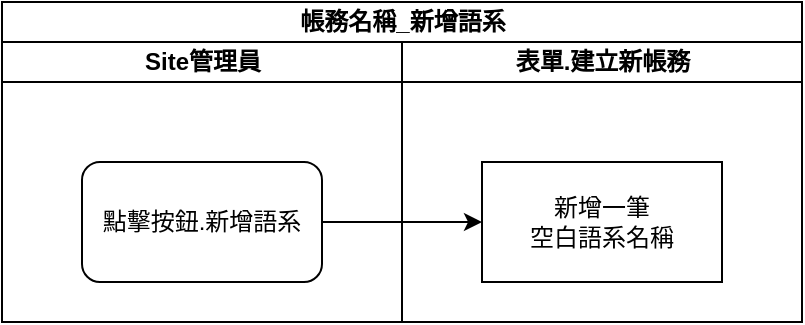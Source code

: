<mxfile version="13.6.2" type="device"><diagram id="1oJ0urqNyTo2K4nA9cEf" name="第1頁"><mxGraphModel dx="1086" dy="806" grid="1" gridSize="10" guides="1" tooltips="1" connect="1" arrows="1" fold="1" page="1" pageScale="1" pageWidth="827" pageHeight="1169" math="0" shadow="0"><root><mxCell id="0"/><mxCell id="1" parent="0"/><mxCell id="D_qFLfiCtqIIBhIxInJf-1" value="帳務名稱_新增語系" style="swimlane;html=1;childLayout=stackLayout;resizeParent=1;resizeParentMax=0;startSize=20;" parent="1" vertex="1"><mxGeometry x="80" y="40" width="400" height="160" as="geometry"/></mxCell><mxCell id="D_qFLfiCtqIIBhIxInJf-2" value="Site管理員" style="swimlane;html=1;startSize=20;" parent="D_qFLfiCtqIIBhIxInJf-1" vertex="1"><mxGeometry y="20" width="200" height="140" as="geometry"/></mxCell><mxCell id="D_qFLfiCtqIIBhIxInJf-5" value="點擊按鈕.新增語系" style="rounded=1;whiteSpace=wrap;html=1;" parent="D_qFLfiCtqIIBhIxInJf-2" vertex="1"><mxGeometry x="40" y="60" width="120" height="60" as="geometry"/></mxCell><mxCell id="D_qFLfiCtqIIBhIxInJf-3" value="表單.建立新帳務" style="swimlane;html=1;startSize=20;" parent="D_qFLfiCtqIIBhIxInJf-1" vertex="1"><mxGeometry x="200" y="20" width="200" height="140" as="geometry"/></mxCell><mxCell id="D_qFLfiCtqIIBhIxInJf-7" value="新增一筆&lt;br&gt;空白語系名稱" style="rounded=0;whiteSpace=wrap;html=1;" parent="D_qFLfiCtqIIBhIxInJf-3" vertex="1"><mxGeometry x="40" y="60" width="120" height="60" as="geometry"/></mxCell><mxCell id="D_qFLfiCtqIIBhIxInJf-8" style="edgeStyle=orthogonalEdgeStyle;rounded=0;orthogonalLoop=1;jettySize=auto;html=1;exitX=1;exitY=0.5;exitDx=0;exitDy=0;entryX=0;entryY=0.5;entryDx=0;entryDy=0;" parent="D_qFLfiCtqIIBhIxInJf-1" source="D_qFLfiCtqIIBhIxInJf-5" target="D_qFLfiCtqIIBhIxInJf-7" edge="1"><mxGeometry relative="1" as="geometry"/></mxCell></root></mxGraphModel></diagram></mxfile>